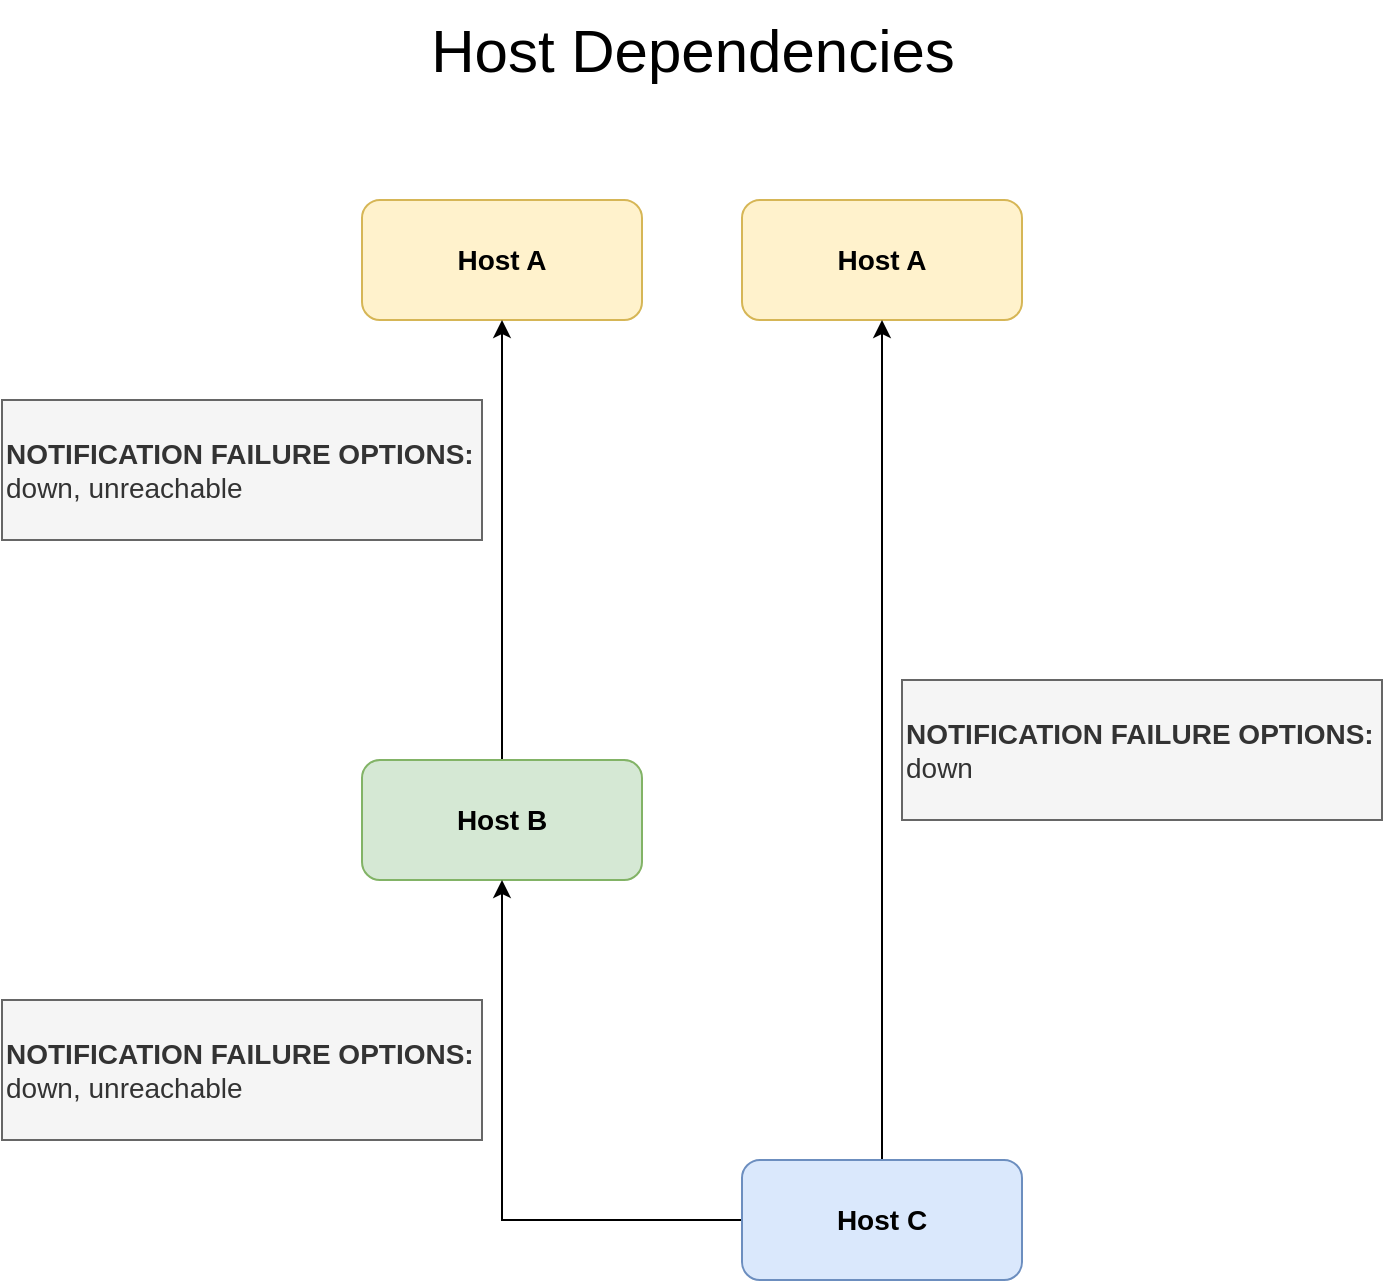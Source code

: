 <mxfile version="25.0.2">
  <diagram name="Seite-1" id="Jm_MjjvINf7hYmUVN7ND">
    <mxGraphModel dx="3243" dy="1196" grid="1" gridSize="10" guides="1" tooltips="1" connect="1" arrows="1" fold="1" page="1" pageScale="1" pageWidth="1169" pageHeight="1654" math="0" shadow="0">
      <root>
        <mxCell id="0" />
        <mxCell id="1" parent="0" />
        <mxCell id="eQQXIZosBEmXn-Ig787i-17" value="&lt;div&gt;&lt;span style=&quot;background-color: initial;&quot;&gt;&lt;font style=&quot;font-size: 14px;&quot;&gt;&lt;b&gt;NOTIFICATION FAILURE OPTIONS:&lt;/b&gt;&lt;/font&gt;&lt;/span&gt;&lt;br&gt;&lt;/div&gt;&lt;div&gt;&lt;span style=&quot;font-size: 14px;&quot;&gt;down, unreachable&lt;/span&gt;&lt;/div&gt;" style="rounded=0;whiteSpace=wrap;html=1;fontStyle=0;align=left;fillColor=#f5f5f5;fontColor=#333333;strokeColor=#666666;" vertex="1" parent="1">
          <mxGeometry x="-80" y="210" width="240" height="70" as="geometry" />
        </mxCell>
        <mxCell id="eQQXIZosBEmXn-Ig787i-19" value="&lt;font style=&quot;font-size: 30px;&quot;&gt;Host Dependencies&lt;/font&gt;" style="text;html=1;align=center;verticalAlign=middle;resizable=0;points=[];autosize=1;strokeColor=none;fillColor=none;" vertex="1" parent="1">
          <mxGeometry x="120" y="10" width="290" height="50" as="geometry" />
        </mxCell>
        <mxCell id="eQQXIZosBEmXn-Ig787i-21" value="Host A" style="rounded=1;whiteSpace=wrap;html=1;fillColor=#fff2cc;strokeColor=#d6b656;fontSize=14;fontStyle=1" vertex="1" parent="1">
          <mxGeometry x="100" y="110" width="140" height="60" as="geometry" />
        </mxCell>
        <mxCell id="eQQXIZosBEmXn-Ig787i-22" value="Host A" style="rounded=1;whiteSpace=wrap;html=1;fillColor=#fff2cc;strokeColor=#d6b656;fontSize=14;fontStyle=1" vertex="1" parent="1">
          <mxGeometry x="290" y="110" width="140" height="60" as="geometry" />
        </mxCell>
        <mxCell id="eQQXIZosBEmXn-Ig787i-25" style="edgeStyle=orthogonalEdgeStyle;rounded=0;orthogonalLoop=1;jettySize=auto;html=1;entryX=0.5;entryY=1;entryDx=0;entryDy=0;" edge="1" parent="1" source="eQQXIZosBEmXn-Ig787i-23" target="eQQXIZosBEmXn-Ig787i-21">
          <mxGeometry relative="1" as="geometry" />
        </mxCell>
        <mxCell id="eQQXIZosBEmXn-Ig787i-23" value="Host B" style="rounded=1;whiteSpace=wrap;html=1;fillColor=#d5e8d4;strokeColor=#82b366;fontSize=14;fontStyle=1" vertex="1" parent="1">
          <mxGeometry x="100" y="390" width="140" height="60" as="geometry" />
        </mxCell>
        <mxCell id="eQQXIZosBEmXn-Ig787i-26" style="edgeStyle=orthogonalEdgeStyle;rounded=0;orthogonalLoop=1;jettySize=auto;html=1;entryX=0.5;entryY=1;entryDx=0;entryDy=0;" edge="1" parent="1" source="eQQXIZosBEmXn-Ig787i-24" target="eQQXIZosBEmXn-Ig787i-23">
          <mxGeometry relative="1" as="geometry" />
        </mxCell>
        <mxCell id="eQQXIZosBEmXn-Ig787i-27" style="edgeStyle=orthogonalEdgeStyle;rounded=0;orthogonalLoop=1;jettySize=auto;html=1;entryX=0.5;entryY=1;entryDx=0;entryDy=0;" edge="1" parent="1" source="eQQXIZosBEmXn-Ig787i-24" target="eQQXIZosBEmXn-Ig787i-22">
          <mxGeometry relative="1" as="geometry" />
        </mxCell>
        <mxCell id="eQQXIZosBEmXn-Ig787i-24" value="Host C" style="rounded=1;whiteSpace=wrap;html=1;fillColor=#dae8fc;strokeColor=#6c8ebf;fontSize=14;fontStyle=1" vertex="1" parent="1">
          <mxGeometry x="290" y="590" width="140" height="60" as="geometry" />
        </mxCell>
        <mxCell id="eQQXIZosBEmXn-Ig787i-28" value="&lt;div&gt;&lt;span style=&quot;background-color: initial;&quot;&gt;&lt;font style=&quot;font-size: 14px;&quot;&gt;&lt;b&gt;NOTIFICATION FAILURE OPTIONS:&lt;/b&gt;&lt;/font&gt;&lt;/span&gt;&lt;br&gt;&lt;/div&gt;&lt;div&gt;&lt;span style=&quot;font-size: 14px;&quot;&gt;down, unreachable&lt;/span&gt;&lt;/div&gt;" style="rounded=0;whiteSpace=wrap;html=1;fontStyle=0;align=left;fillColor=#f5f5f5;fontColor=#333333;strokeColor=#666666;" vertex="1" parent="1">
          <mxGeometry x="-80" y="510" width="240" height="70" as="geometry" />
        </mxCell>
        <mxCell id="eQQXIZosBEmXn-Ig787i-29" value="&lt;div&gt;&lt;span style=&quot;background-color: initial;&quot;&gt;&lt;font style=&quot;font-size: 14px;&quot;&gt;&lt;b&gt;NOTIFICATION FAILURE OPTIONS:&lt;/b&gt;&lt;/font&gt;&lt;/span&gt;&lt;br&gt;&lt;/div&gt;&lt;div&gt;&lt;span style=&quot;font-size: 14px;&quot;&gt;down&lt;/span&gt;&lt;/div&gt;" style="rounded=0;whiteSpace=wrap;html=1;fontStyle=0;align=left;fillColor=#f5f5f5;fontColor=#333333;strokeColor=#666666;" vertex="1" parent="1">
          <mxGeometry x="370" y="350" width="240" height="70" as="geometry" />
        </mxCell>
      </root>
    </mxGraphModel>
  </diagram>
</mxfile>
